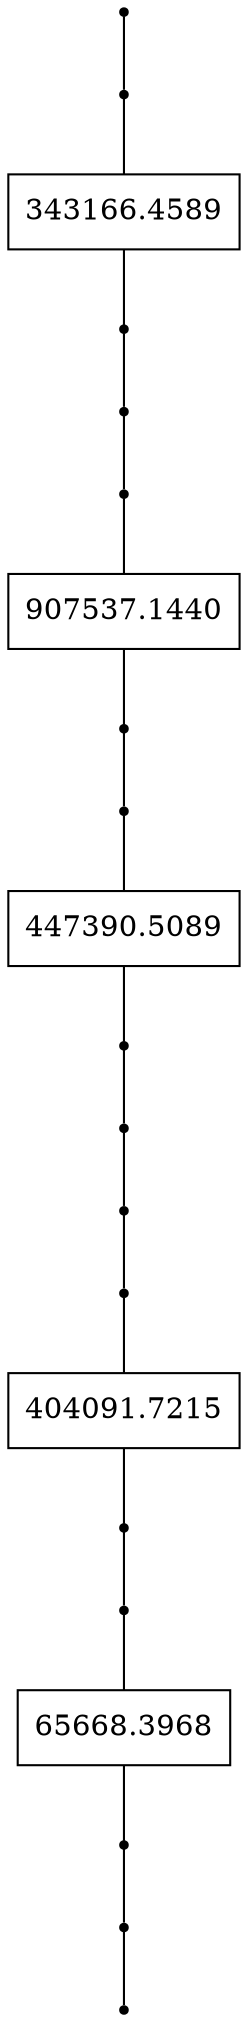 graph {
start_140799417 [shape = point]
end_140799417 [shape = point]
start_926370398 [shape = point;]
end_926370398 [shape = point;]
926370398 [shape = record; label = 343166.4589]
start_926370398 -- 926370398
926370398 -- end_926370398
start_1181869371 [shape = point]
end_1181869371 [shape = point]
start_767010715 [shape = point;]
end_767010715 [shape = point;]
767010715 [shape = record; label = 907537.1440]
start_767010715 -- 767010715
767010715 -- end_767010715
start_110431793 [shape = point;]
end_110431793 [shape = point;]
110431793 [shape = record; label = 447390.5089]
start_110431793 -- 110431793
110431793 -- end_110431793
start_1181869371 -- start_767010715
end_767010715 -- start_110431793
end_110431793 -- end_1181869371
start_192794887 [shape = point]
end_192794887 [shape = point]
start_1122805102 [shape = point;]
end_1122805102 [shape = point;]
1122805102 [shape = record; label = 404091.7215]
start_1122805102 -- 1122805102
1122805102 -- end_1122805102
start_1391942103 [shape = point;]
end_1391942103 [shape = point;]
1391942103 [shape = record; label = 65668.3968]
start_1391942103 -- 1391942103
1391942103 -- end_1391942103
start_192794887 -- start_1122805102
end_1122805102 -- start_1391942103
end_1391942103 -- end_192794887
start_140799417 -- start_926370398
end_926370398 -- start_1181869371
end_1181869371 -- start_192794887
end_192794887 -- end_140799417

}
